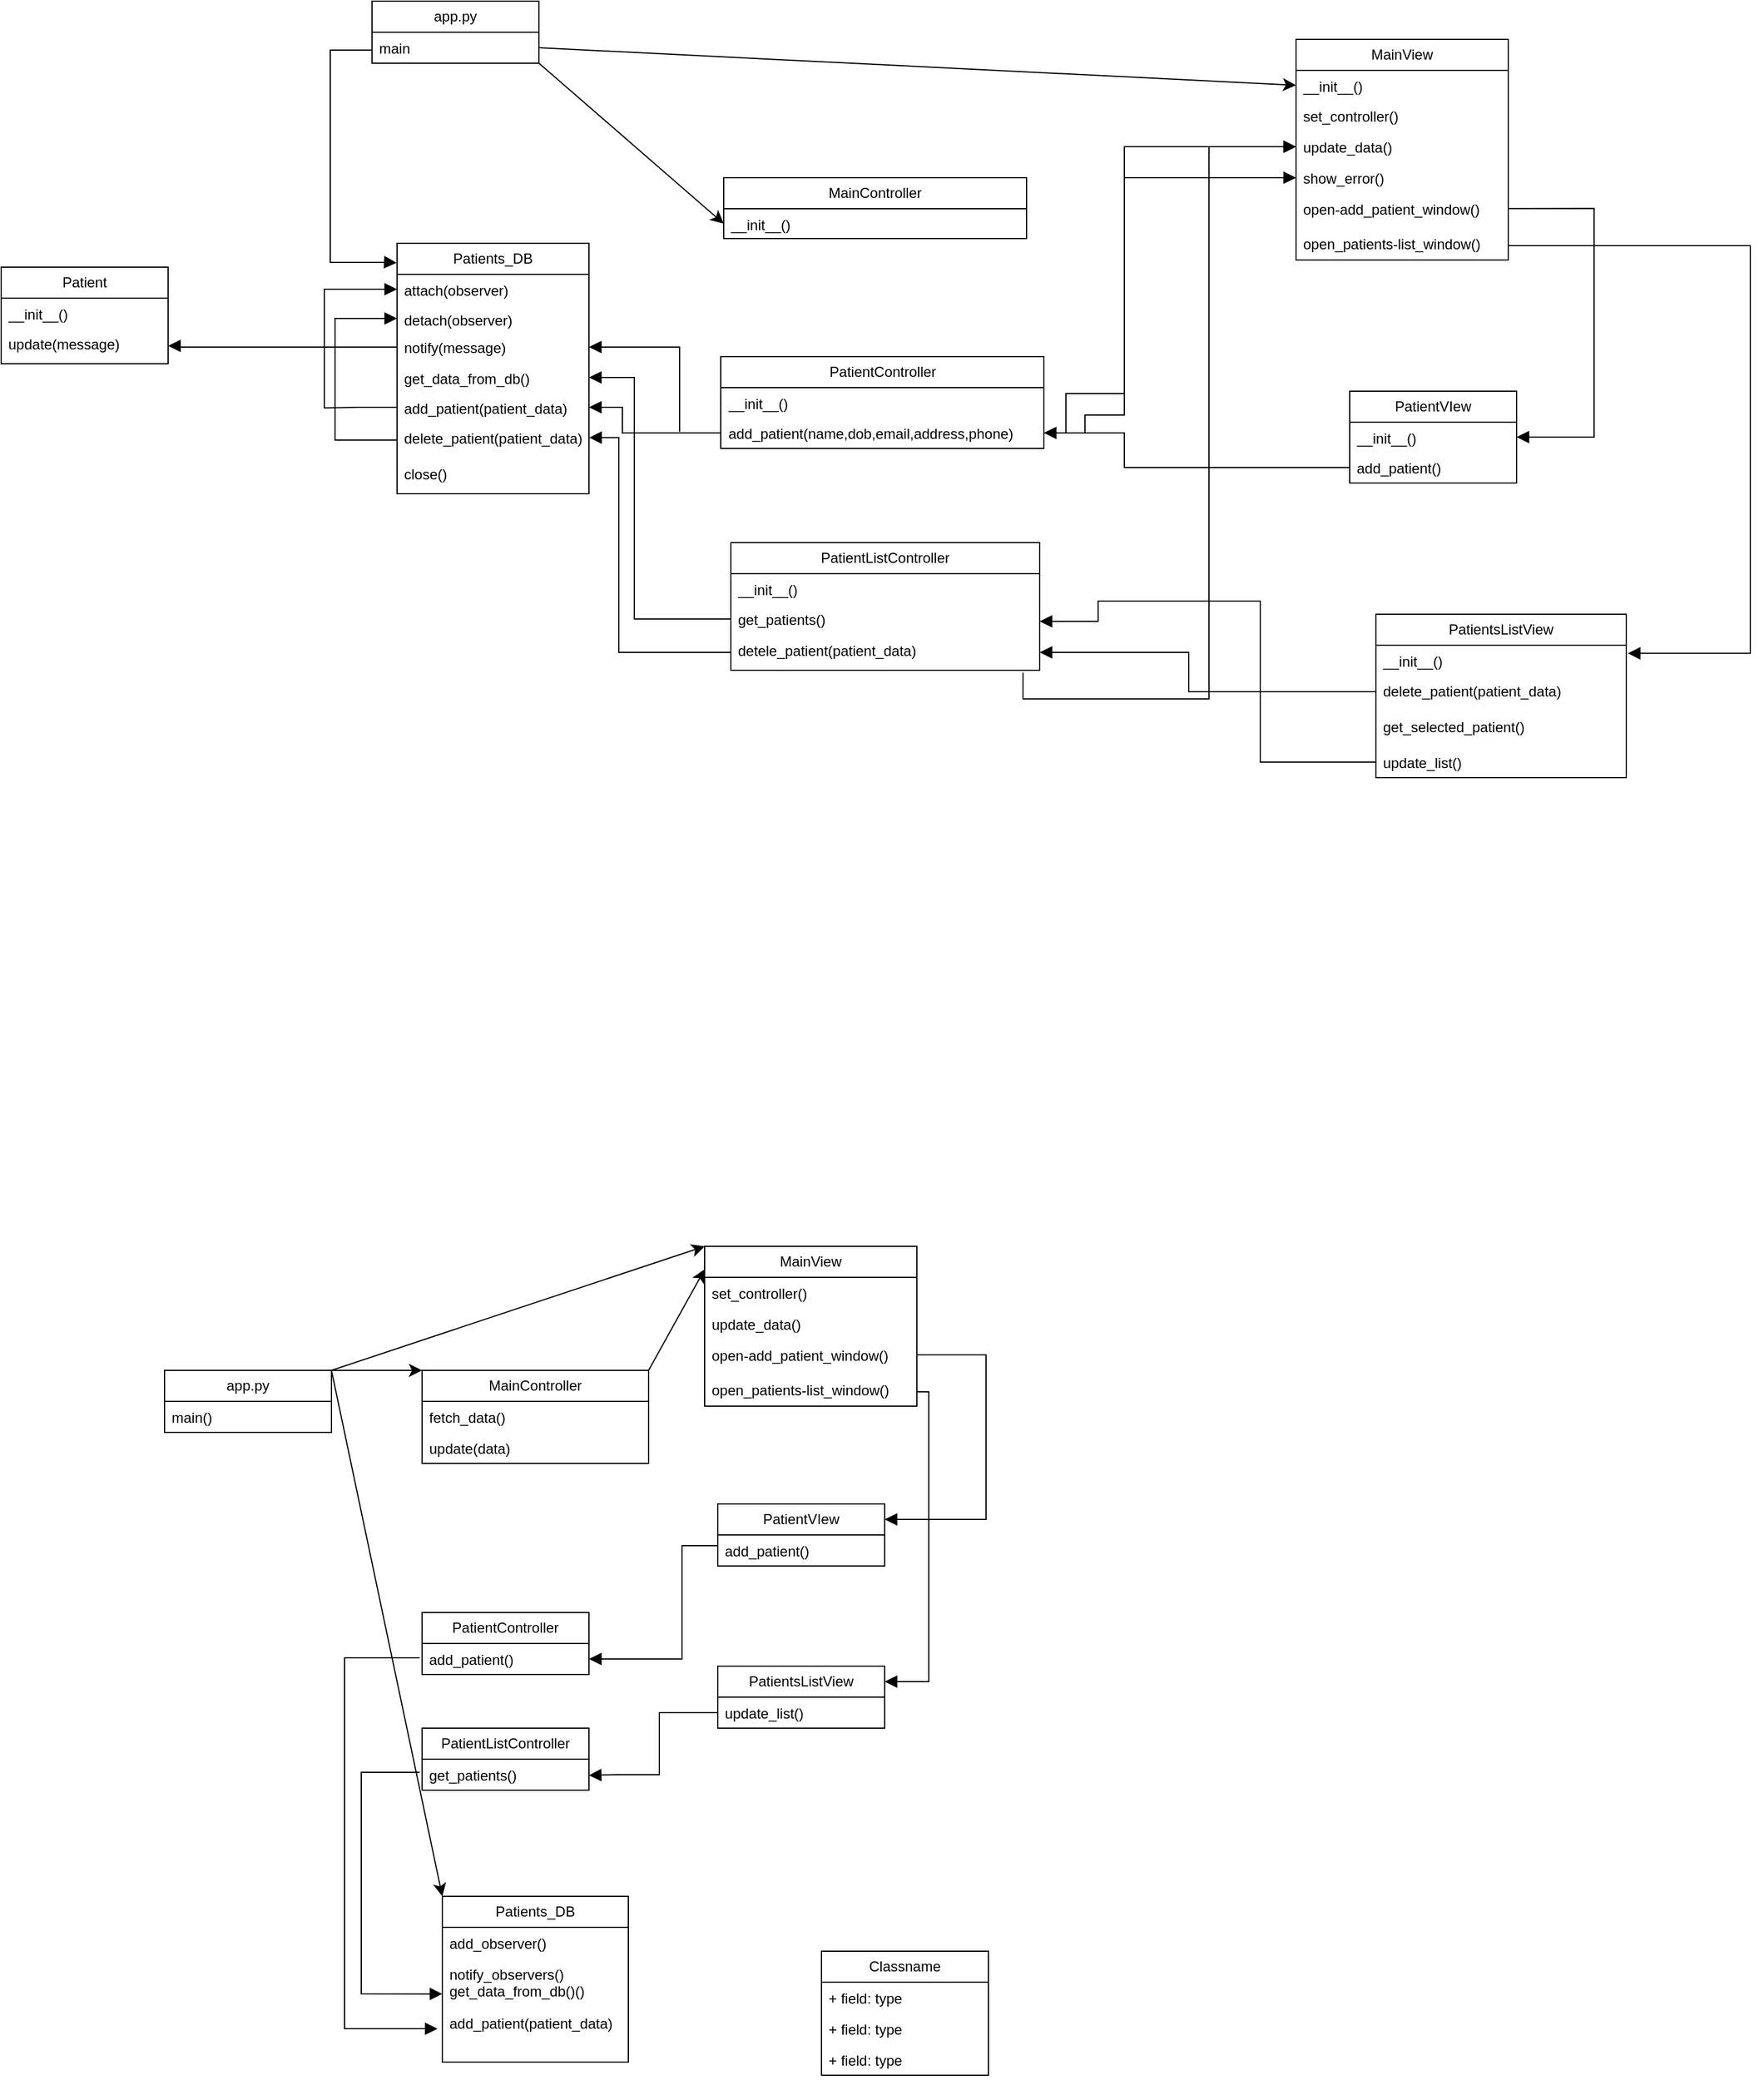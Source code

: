 <mxfile version="24.9.1">
  <diagram name="Страница — 1" id="OeZrRyK-OKBzhoDvLomH">
    <mxGraphModel dx="2898" dy="2275" grid="0" gridSize="10" guides="1" tooltips="1" connect="1" arrows="1" fold="1" page="0" pageScale="1" pageWidth="827" pageHeight="1169" math="0" shadow="0">
      <root>
        <mxCell id="0" />
        <mxCell id="1" parent="0" />
        <mxCell id="JfeMI4auAfz_LH22IuSa-53" style="edgeStyle=none;curved=1;rounded=0;orthogonalLoop=1;jettySize=auto;html=1;exitX=1;exitY=0;exitDx=0;exitDy=0;entryX=0;entryY=0;entryDx=0;entryDy=0;fontSize=12;startSize=8;endSize=8;" parent="1" source="JfeMI4auAfz_LH22IuSa-1" target="JfeMI4auAfz_LH22IuSa-36" edge="1">
          <mxGeometry relative="1" as="geometry" />
        </mxCell>
        <mxCell id="JfeMI4auAfz_LH22IuSa-54" style="edgeStyle=none;curved=1;rounded=0;orthogonalLoop=1;jettySize=auto;html=1;exitX=1;exitY=0;exitDx=0;exitDy=0;entryX=0;entryY=0;entryDx=0;entryDy=0;fontSize=12;startSize=8;endSize=8;" parent="1" source="JfeMI4auAfz_LH22IuSa-1" target="JfeMI4auAfz_LH22IuSa-5" edge="1">
          <mxGeometry relative="1" as="geometry" />
        </mxCell>
        <mxCell id="JfeMI4auAfz_LH22IuSa-1" value="app.py" style="swimlane;fontStyle=0;childLayout=stackLayout;horizontal=1;startSize=26;fillColor=none;horizontalStack=0;resizeParent=1;resizeParentMax=0;resizeLast=0;collapsible=1;marginBottom=0;whiteSpace=wrap;html=1;" parent="1" vertex="1">
          <mxGeometry x="46" y="150" width="140" height="52" as="geometry" />
        </mxCell>
        <mxCell id="JfeMI4auAfz_LH22IuSa-2" value="main()" style="text;strokeColor=none;fillColor=none;align=left;verticalAlign=top;spacingLeft=4;spacingRight=4;overflow=hidden;rotatable=0;points=[[0,0.5],[1,0.5]];portConstraint=eastwest;whiteSpace=wrap;html=1;" parent="JfeMI4auAfz_LH22IuSa-1" vertex="1">
          <mxGeometry y="26" width="140" height="26" as="geometry" />
        </mxCell>
        <mxCell id="JfeMI4auAfz_LH22IuSa-5" value="MainController" style="swimlane;fontStyle=0;childLayout=stackLayout;horizontal=1;startSize=26;fillColor=none;horizontalStack=0;resizeParent=1;resizeParentMax=0;resizeLast=0;collapsible=1;marginBottom=0;whiteSpace=wrap;html=1;" parent="1" vertex="1">
          <mxGeometry x="262" y="150" width="190" height="78" as="geometry" />
        </mxCell>
        <mxCell id="JfeMI4auAfz_LH22IuSa-6" value="fetch_data()" style="text;strokeColor=none;fillColor=none;align=left;verticalAlign=top;spacingLeft=4;spacingRight=4;overflow=hidden;rotatable=0;points=[[0,0.5],[1,0.5]];portConstraint=eastwest;whiteSpace=wrap;html=1;" parent="JfeMI4auAfz_LH22IuSa-5" vertex="1">
          <mxGeometry y="26" width="190" height="26" as="geometry" />
        </mxCell>
        <mxCell id="JfeMI4auAfz_LH22IuSa-7" value="update(data)" style="text;strokeColor=none;fillColor=none;align=left;verticalAlign=top;spacingLeft=4;spacingRight=4;overflow=hidden;rotatable=0;points=[[0,0.5],[1,0.5]];portConstraint=eastwest;whiteSpace=wrap;html=1;" parent="JfeMI4auAfz_LH22IuSa-5" vertex="1">
          <mxGeometry y="52" width="190" height="26" as="geometry" />
        </mxCell>
        <mxCell id="JfeMI4auAfz_LH22IuSa-9" value="PatientVIew" style="swimlane;fontStyle=0;childLayout=stackLayout;horizontal=1;startSize=26;fillColor=none;horizontalStack=0;resizeParent=1;resizeParentMax=0;resizeLast=0;collapsible=1;marginBottom=0;whiteSpace=wrap;html=1;" parent="1" vertex="1">
          <mxGeometry x="510" y="262" width="140" height="52" as="geometry" />
        </mxCell>
        <mxCell id="JfeMI4auAfz_LH22IuSa-10" value="add_patient()" style="text;strokeColor=none;fillColor=none;align=left;verticalAlign=top;spacingLeft=4;spacingRight=4;overflow=hidden;rotatable=0;points=[[0,0.5],[1,0.5]];portConstraint=eastwest;whiteSpace=wrap;html=1;" parent="JfeMI4auAfz_LH22IuSa-9" vertex="1">
          <mxGeometry y="26" width="140" height="26" as="geometry" />
        </mxCell>
        <mxCell id="JfeMI4auAfz_LH22IuSa-13" value="PatientsListView" style="swimlane;fontStyle=0;childLayout=stackLayout;horizontal=1;startSize=26;fillColor=none;horizontalStack=0;resizeParent=1;resizeParentMax=0;resizeLast=0;collapsible=1;marginBottom=0;whiteSpace=wrap;html=1;" parent="1" vertex="1">
          <mxGeometry x="510" y="398" width="140" height="52" as="geometry" />
        </mxCell>
        <mxCell id="JfeMI4auAfz_LH22IuSa-14" value="update_list()" style="text;strokeColor=none;fillColor=none;align=left;verticalAlign=top;spacingLeft=4;spacingRight=4;overflow=hidden;rotatable=0;points=[[0,0.5],[1,0.5]];portConstraint=eastwest;whiteSpace=wrap;html=1;" parent="JfeMI4auAfz_LH22IuSa-13" vertex="1">
          <mxGeometry y="26" width="140" height="26" as="geometry" />
        </mxCell>
        <mxCell id="JfeMI4auAfz_LH22IuSa-17" value="PatientListController" style="swimlane;fontStyle=0;childLayout=stackLayout;horizontal=1;startSize=26;fillColor=none;horizontalStack=0;resizeParent=1;resizeParentMax=0;resizeLast=0;collapsible=1;marginBottom=0;whiteSpace=wrap;html=1;" parent="1" vertex="1">
          <mxGeometry x="262" y="450" width="140" height="52" as="geometry" />
        </mxCell>
        <mxCell id="JfeMI4auAfz_LH22IuSa-18" value="get_patients()" style="text;strokeColor=none;fillColor=none;align=left;verticalAlign=top;spacingLeft=4;spacingRight=4;overflow=hidden;rotatable=0;points=[[0,0.5],[1,0.5]];portConstraint=eastwest;whiteSpace=wrap;html=1;" parent="JfeMI4auAfz_LH22IuSa-17" vertex="1">
          <mxGeometry y="26" width="140" height="26" as="geometry" />
        </mxCell>
        <mxCell id="JfeMI4auAfz_LH22IuSa-25" value="PatientController" style="swimlane;fontStyle=0;childLayout=stackLayout;horizontal=1;startSize=26;fillColor=none;horizontalStack=0;resizeParent=1;resizeParentMax=0;resizeLast=0;collapsible=1;marginBottom=0;whiteSpace=wrap;html=1;" parent="1" vertex="1">
          <mxGeometry x="262" y="353" width="140" height="52" as="geometry" />
        </mxCell>
        <mxCell id="JfeMI4auAfz_LH22IuSa-26" value="add_patient()" style="text;strokeColor=none;fillColor=none;align=left;verticalAlign=top;spacingLeft=4;spacingRight=4;overflow=hidden;rotatable=0;points=[[0,0.5],[1,0.5]];portConstraint=eastwest;whiteSpace=wrap;html=1;" parent="JfeMI4auAfz_LH22IuSa-25" vertex="1">
          <mxGeometry y="26" width="140" height="26" as="geometry" />
        </mxCell>
        <mxCell id="JfeMI4auAfz_LH22IuSa-40" value="Classname" style="swimlane;fontStyle=0;childLayout=stackLayout;horizontal=1;startSize=26;fillColor=none;horizontalStack=0;resizeParent=1;resizeParentMax=0;resizeLast=0;collapsible=1;marginBottom=0;whiteSpace=wrap;html=1;" parent="1" vertex="1">
          <mxGeometry x="597" y="637" width="140" height="104" as="geometry" />
        </mxCell>
        <mxCell id="JfeMI4auAfz_LH22IuSa-41" value="+ field: type" style="text;strokeColor=none;fillColor=none;align=left;verticalAlign=top;spacingLeft=4;spacingRight=4;overflow=hidden;rotatable=0;points=[[0,0.5],[1,0.5]];portConstraint=eastwest;whiteSpace=wrap;html=1;" parent="JfeMI4auAfz_LH22IuSa-40" vertex="1">
          <mxGeometry y="26" width="140" height="26" as="geometry" />
        </mxCell>
        <mxCell id="JfeMI4auAfz_LH22IuSa-42" value="+ field: type" style="text;strokeColor=none;fillColor=none;align=left;verticalAlign=top;spacingLeft=4;spacingRight=4;overflow=hidden;rotatable=0;points=[[0,0.5],[1,0.5]];portConstraint=eastwest;whiteSpace=wrap;html=1;" parent="JfeMI4auAfz_LH22IuSa-40" vertex="1">
          <mxGeometry y="52" width="140" height="26" as="geometry" />
        </mxCell>
        <mxCell id="JfeMI4auAfz_LH22IuSa-43" value="+ field: type" style="text;strokeColor=none;fillColor=none;align=left;verticalAlign=top;spacingLeft=4;spacingRight=4;overflow=hidden;rotatable=0;points=[[0,0.5],[1,0.5]];portConstraint=eastwest;whiteSpace=wrap;html=1;" parent="JfeMI4auAfz_LH22IuSa-40" vertex="1">
          <mxGeometry y="78" width="140" height="26" as="geometry" />
        </mxCell>
        <mxCell id="JfeMI4auAfz_LH22IuSa-48" value="Patients_DB" style="swimlane;fontStyle=0;childLayout=stackLayout;horizontal=1;startSize=26;fillColor=none;horizontalStack=0;resizeParent=1;resizeParentMax=0;resizeLast=0;collapsible=1;marginBottom=0;whiteSpace=wrap;html=1;" parent="1" vertex="1">
          <mxGeometry x="279" y="591" width="156" height="139" as="geometry" />
        </mxCell>
        <mxCell id="JfeMI4auAfz_LH22IuSa-49" value="add_observer()" style="text;strokeColor=none;fillColor=none;align=left;verticalAlign=top;spacingLeft=4;spacingRight=4;overflow=hidden;rotatable=0;points=[[0,0.5],[1,0.5]];portConstraint=eastwest;whiteSpace=wrap;html=1;" parent="JfeMI4auAfz_LH22IuSa-48" vertex="1">
          <mxGeometry y="26" width="156" height="26" as="geometry" />
        </mxCell>
        <mxCell id="JfeMI4auAfz_LH22IuSa-50" value="notify_observers()&lt;div&gt;get_data_from_db()()&lt;/div&gt;" style="text;strokeColor=none;fillColor=none;align=left;verticalAlign=top;spacingLeft=4;spacingRight=4;overflow=hidden;rotatable=0;points=[[0,0.5],[1,0.5]];portConstraint=eastwest;whiteSpace=wrap;html=1;" parent="JfeMI4auAfz_LH22IuSa-48" vertex="1">
          <mxGeometry y="52" width="156" height="41" as="geometry" />
        </mxCell>
        <mxCell id="JfeMI4auAfz_LH22IuSa-51" value="add_patient(patient_data)" style="text;strokeColor=none;fillColor=none;align=left;verticalAlign=top;spacingLeft=4;spacingRight=4;overflow=hidden;rotatable=0;points=[[0,0.5],[1,0.5]];portConstraint=eastwest;whiteSpace=wrap;html=1;" parent="JfeMI4auAfz_LH22IuSa-48" vertex="1">
          <mxGeometry y="93" width="156" height="46" as="geometry" />
        </mxCell>
        <mxCell id="JfeMI4auAfz_LH22IuSa-36" value="MainView" style="swimlane;fontStyle=0;childLayout=stackLayout;horizontal=1;startSize=26;fillColor=none;horizontalStack=0;resizeParent=1;resizeParentMax=0;resizeLast=0;collapsible=1;marginBottom=0;whiteSpace=wrap;html=1;" parent="1" vertex="1">
          <mxGeometry x="499" y="46" width="178" height="134" as="geometry" />
        </mxCell>
        <mxCell id="JfeMI4auAfz_LH22IuSa-37" value="set_controller()" style="text;strokeColor=none;fillColor=none;align=left;verticalAlign=top;spacingLeft=4;spacingRight=4;overflow=hidden;rotatable=0;points=[[0,0.5],[1,0.5]];portConstraint=eastwest;whiteSpace=wrap;html=1;" parent="JfeMI4auAfz_LH22IuSa-36" vertex="1">
          <mxGeometry y="26" width="178" height="26" as="geometry" />
        </mxCell>
        <mxCell id="JfeMI4auAfz_LH22IuSa-38" value="update_data()" style="text;strokeColor=none;fillColor=none;align=left;verticalAlign=top;spacingLeft=4;spacingRight=4;overflow=hidden;rotatable=0;points=[[0,0.5],[1,0.5]];portConstraint=eastwest;whiteSpace=wrap;html=1;" parent="JfeMI4auAfz_LH22IuSa-36" vertex="1">
          <mxGeometry y="52" width="178" height="26" as="geometry" />
        </mxCell>
        <mxCell id="JfeMI4auAfz_LH22IuSa-39" value="open-add_patient_window()&lt;div&gt;&lt;br&gt;&lt;div&gt;open_patients-list_window()&lt;/div&gt;&lt;div&gt;&lt;br&gt;&lt;/div&gt;&lt;/div&gt;" style="text;strokeColor=none;fillColor=none;align=left;verticalAlign=top;spacingLeft=4;spacingRight=4;overflow=hidden;rotatable=0;points=[[0,0.5],[1,0.5]];portConstraint=eastwest;whiteSpace=wrap;html=1;" parent="JfeMI4auAfz_LH22IuSa-36" vertex="1">
          <mxGeometry y="78" width="178" height="56" as="geometry" />
        </mxCell>
        <mxCell id="JfeMI4auAfz_LH22IuSa-52" style="edgeStyle=none;curved=1;rounded=0;orthogonalLoop=1;jettySize=auto;html=1;exitX=1;exitY=0;exitDx=0;exitDy=0;entryX=0;entryY=0.144;entryDx=0;entryDy=0;entryPerimeter=0;fontSize=12;startSize=8;endSize=8;" parent="1" source="JfeMI4auAfz_LH22IuSa-5" target="JfeMI4auAfz_LH22IuSa-36" edge="1">
          <mxGeometry relative="1" as="geometry" />
        </mxCell>
        <mxCell id="JfeMI4auAfz_LH22IuSa-67" value="" style="html=1;align=left;spacingLeft=2;endArrow=block;rounded=0;edgeStyle=orthogonalEdgeStyle;curved=0;rounded=0;fontSize=12;startSize=8;endSize=8;exitX=0;exitY=0.5;exitDx=0;exitDy=0;entryX=1;entryY=0.5;entryDx=0;entryDy=0;" parent="1" source="JfeMI4auAfz_LH22IuSa-10" target="JfeMI4auAfz_LH22IuSa-26" edge="1">
          <mxGeometry relative="1" as="geometry">
            <mxPoint x="450" y="582" as="sourcePoint" />
            <Array as="points">
              <mxPoint x="510" y="297" />
              <mxPoint x="480" y="297" />
              <mxPoint x="480" y="392" />
            </Array>
            <mxPoint x="448" y="608" as="targetPoint" />
          </mxGeometry>
        </mxCell>
        <mxCell id="JfeMI4auAfz_LH22IuSa-73" value="" style="html=1;align=left;spacingLeft=2;endArrow=block;rounded=0;edgeStyle=orthogonalEdgeStyle;curved=0;rounded=0;fontSize=12;startSize=8;endSize=8;exitX=0;exitY=0.5;exitDx=0;exitDy=0;entryX=0.999;entryY=0.521;entryDx=0;entryDy=0;entryPerimeter=0;" parent="1" source="JfeMI4auAfz_LH22IuSa-14" target="JfeMI4auAfz_LH22IuSa-18" edge="1">
          <mxGeometry relative="1" as="geometry">
            <mxPoint x="431" y="455" as="sourcePoint" />
            <Array as="points">
              <mxPoint x="461" y="437" />
              <mxPoint x="461" y="489" />
              <mxPoint x="424" y="489" />
            </Array>
            <mxPoint x="424" y="490" as="targetPoint" />
          </mxGeometry>
        </mxCell>
        <mxCell id="JfeMI4auAfz_LH22IuSa-74" value="" style="html=1;align=left;spacingLeft=2;endArrow=block;rounded=0;edgeStyle=orthogonalEdgeStyle;curved=0;rounded=0;fontSize=12;startSize=8;endSize=8;exitX=0;exitY=0.5;exitDx=0;exitDy=0;entryX=0;entryY=0.728;entryDx=0;entryDy=0;entryPerimeter=0;" parent="1" target="JfeMI4auAfz_LH22IuSa-50" edge="1">
          <mxGeometry relative="1" as="geometry">
            <mxPoint x="260" y="487" as="sourcePoint" />
            <Array as="points">
              <mxPoint x="211" y="487" />
              <mxPoint x="211" y="673" />
            </Array>
            <mxPoint x="152" y="540" as="targetPoint" />
          </mxGeometry>
        </mxCell>
        <mxCell id="JfeMI4auAfz_LH22IuSa-75" style="edgeStyle=none;curved=1;rounded=0;orthogonalLoop=1;jettySize=auto;html=1;exitX=1;exitY=0;exitDx=0;exitDy=0;entryX=0;entryY=0;entryDx=0;entryDy=0;fontSize=12;startSize=8;endSize=8;" parent="1" source="JfeMI4auAfz_LH22IuSa-1" target="JfeMI4auAfz_LH22IuSa-48" edge="1">
          <mxGeometry relative="1" as="geometry">
            <mxPoint x="196" y="160" as="sourcePoint" />
            <mxPoint x="272" y="160" as="targetPoint" />
          </mxGeometry>
        </mxCell>
        <mxCell id="JfeMI4auAfz_LH22IuSa-76" value="" style="html=1;align=left;spacingLeft=2;endArrow=block;rounded=0;edgeStyle=orthogonalEdgeStyle;curved=0;rounded=0;fontSize=12;startSize=8;endSize=8;exitX=0;exitY=0.5;exitDx=0;exitDy=0;" parent="1" edge="1">
          <mxGeometry relative="1" as="geometry">
            <mxPoint x="260" y="391" as="sourcePoint" />
            <Array as="points">
              <mxPoint x="197" y="391" />
              <mxPoint x="197" y="702" />
            </Array>
            <mxPoint x="275" y="702" as="targetPoint" />
          </mxGeometry>
        </mxCell>
        <mxCell id="JfeMI4auAfz_LH22IuSa-80" value="" style="html=1;align=left;spacingLeft=2;endArrow=block;rounded=0;edgeStyle=orthogonalEdgeStyle;curved=0;rounded=0;fontSize=12;startSize=8;endSize=8;exitX=1.012;exitY=0.681;exitDx=0;exitDy=0;entryX=1;entryY=0.25;entryDx=0;entryDy=0;exitPerimeter=0;" parent="1" target="JfeMI4auAfz_LH22IuSa-9" edge="1">
          <mxGeometry relative="1" as="geometry">
            <mxPoint x="677" y="137" as="sourcePoint" />
            <Array as="points">
              <mxPoint x="735" y="137" />
              <mxPoint x="735" y="275" />
            </Array>
            <mxPoint x="733" y="271" as="targetPoint" />
          </mxGeometry>
        </mxCell>
        <mxCell id="JfeMI4auAfz_LH22IuSa-81" value="" style="html=1;align=left;spacingLeft=2;endArrow=block;rounded=0;edgeStyle=orthogonalEdgeStyle;curved=0;rounded=0;fontSize=12;startSize=8;endSize=8;exitX=1.012;exitY=0.681;exitDx=0;exitDy=0;entryX=1;entryY=0.25;entryDx=0;entryDy=0;exitPerimeter=0;" parent="1" target="JfeMI4auAfz_LH22IuSa-13" edge="1">
          <mxGeometry relative="1" as="geometry">
            <mxPoint x="677" y="168" as="sourcePoint" />
            <Array as="points">
              <mxPoint x="687" y="168" />
              <mxPoint x="687" y="411" />
            </Array>
            <mxPoint x="733" y="302" as="targetPoint" />
          </mxGeometry>
        </mxCell>
        <mxCell id="bQut-SgB5MYvm4-iAOUo-1" style="edgeStyle=none;curved=1;rounded=0;orthogonalLoop=1;jettySize=auto;html=1;entryX=0;entryY=0.5;entryDx=0;entryDy=0;fontSize=12;startSize=8;endSize=8;exitX=1;exitY=0.75;exitDx=0;exitDy=0;" parent="1" source="bQut-SgB5MYvm4-iAOUo-3" target="RK69Keu4PoP-G4eaIh-h-12" edge="1">
          <mxGeometry relative="1" as="geometry">
            <mxPoint x="384" y="-991" as="sourcePoint" />
          </mxGeometry>
        </mxCell>
        <mxCell id="bQut-SgB5MYvm4-iAOUo-2" style="edgeStyle=none;curved=1;rounded=0;orthogonalLoop=1;jettySize=auto;html=1;entryX=0;entryY=0.5;entryDx=0;entryDy=0;fontSize=12;startSize=8;endSize=8;exitX=1;exitY=1;exitDx=0;exitDy=0;" parent="1" source="bQut-SgB5MYvm4-iAOUo-3" target="RK69Keu4PoP-G4eaIh-h-1" edge="1">
          <mxGeometry relative="1" as="geometry">
            <mxPoint x="416" y="-935" as="sourcePoint" />
          </mxGeometry>
        </mxCell>
        <mxCell id="bQut-SgB5MYvm4-iAOUo-3" value="app.py" style="swimlane;fontStyle=0;childLayout=stackLayout;horizontal=1;startSize=26;fillColor=none;horizontalStack=0;resizeParent=1;resizeParentMax=0;resizeLast=0;collapsible=1;marginBottom=0;whiteSpace=wrap;html=1;" parent="1" vertex="1">
          <mxGeometry x="220" y="-998" width="140" height="52" as="geometry" />
        </mxCell>
        <mxCell id="bQut-SgB5MYvm4-iAOUo-4" value="main" style="text;strokeColor=none;fillColor=none;align=left;verticalAlign=top;spacingLeft=4;spacingRight=4;overflow=hidden;rotatable=0;points=[[0,0.5],[1,0.5]];portConstraint=eastwest;whiteSpace=wrap;html=1;" parent="bQut-SgB5MYvm4-iAOUo-3" vertex="1">
          <mxGeometry y="26" width="140" height="26" as="geometry" />
        </mxCell>
        <mxCell id="bQut-SgB5MYvm4-iAOUo-5" value="MainController" style="swimlane;fontStyle=0;childLayout=stackLayout;horizontal=1;startSize=26;fillColor=none;horizontalStack=0;resizeParent=1;resizeParentMax=0;resizeLast=0;collapsible=1;marginBottom=0;whiteSpace=wrap;html=1;" parent="1" vertex="1">
          <mxGeometry x="515" y="-850" width="254" height="51" as="geometry" />
        </mxCell>
        <mxCell id="RK69Keu4PoP-G4eaIh-h-1" value="__init__()" style="text;strokeColor=none;fillColor=none;align=left;verticalAlign=top;spacingLeft=4;spacingRight=4;overflow=hidden;rotatable=0;points=[[0,0.5],[1,0.5]];portConstraint=eastwest;whiteSpace=wrap;html=1;" vertex="1" parent="bQut-SgB5MYvm4-iAOUo-5">
          <mxGeometry y="26" width="254" height="25" as="geometry" />
        </mxCell>
        <mxCell id="bQut-SgB5MYvm4-iAOUo-8" value="PatientVIew" style="swimlane;fontStyle=0;childLayout=stackLayout;horizontal=1;startSize=26;fillColor=none;horizontalStack=0;resizeParent=1;resizeParentMax=0;resizeLast=0;collapsible=1;marginBottom=0;whiteSpace=wrap;html=1;" parent="1" vertex="1">
          <mxGeometry x="1040" y="-671" width="140" height="77" as="geometry" />
        </mxCell>
        <mxCell id="RK69Keu4PoP-G4eaIh-h-14" value="__init__()" style="text;strokeColor=none;fillColor=none;align=left;verticalAlign=top;spacingLeft=4;spacingRight=4;overflow=hidden;rotatable=0;points=[[0,0.5],[1,0.5]];portConstraint=eastwest;whiteSpace=wrap;html=1;" vertex="1" parent="bQut-SgB5MYvm4-iAOUo-8">
          <mxGeometry y="26" width="140" height="25" as="geometry" />
        </mxCell>
        <mxCell id="bQut-SgB5MYvm4-iAOUo-9" value="add_patient()" style="text;strokeColor=none;fillColor=none;align=left;verticalAlign=top;spacingLeft=4;spacingRight=4;overflow=hidden;rotatable=0;points=[[0,0.5],[1,0.5]];portConstraint=eastwest;whiteSpace=wrap;html=1;" parent="bQut-SgB5MYvm4-iAOUo-8" vertex="1">
          <mxGeometry y="51" width="140" height="26" as="geometry" />
        </mxCell>
        <mxCell id="bQut-SgB5MYvm4-iAOUo-10" value="PatientsListView" style="swimlane;fontStyle=0;childLayout=stackLayout;horizontal=1;startSize=26;fillColor=none;horizontalStack=0;resizeParent=1;resizeParentMax=0;resizeLast=0;collapsible=1;marginBottom=0;whiteSpace=wrap;html=1;" parent="1" vertex="1">
          <mxGeometry x="1062" y="-484" width="210" height="137" as="geometry" />
        </mxCell>
        <mxCell id="RK69Keu4PoP-G4eaIh-h-13" value="__init__()" style="text;strokeColor=none;fillColor=none;align=left;verticalAlign=top;spacingLeft=4;spacingRight=4;overflow=hidden;rotatable=0;points=[[0,0.5],[1,0.5]];portConstraint=eastwest;whiteSpace=wrap;html=1;" vertex="1" parent="bQut-SgB5MYvm4-iAOUo-10">
          <mxGeometry y="26" width="210" height="25" as="geometry" />
        </mxCell>
        <mxCell id="9JTeZZa_vDkuuJU5340U-27" value="delete_patient(patient_data)" style="text;strokeColor=none;fillColor=none;align=left;verticalAlign=top;spacingLeft=4;spacingRight=4;overflow=hidden;rotatable=0;points=[[0,0.5],[1,0.5]];portConstraint=eastwest;whiteSpace=wrap;html=1;" parent="bQut-SgB5MYvm4-iAOUo-10" vertex="1">
          <mxGeometry y="51" width="210" height="30" as="geometry" />
        </mxCell>
        <mxCell id="9JTeZZa_vDkuuJU5340U-28" value="get_selected_patient()" style="text;strokeColor=none;fillColor=none;align=left;verticalAlign=top;spacingLeft=4;spacingRight=4;overflow=hidden;rotatable=0;points=[[0,0.5],[1,0.5]];portConstraint=eastwest;whiteSpace=wrap;html=1;" parent="bQut-SgB5MYvm4-iAOUo-10" vertex="1">
          <mxGeometry y="81" width="210" height="30" as="geometry" />
        </mxCell>
        <mxCell id="bQut-SgB5MYvm4-iAOUo-11" value="update_list()" style="text;strokeColor=none;fillColor=none;align=left;verticalAlign=top;spacingLeft=4;spacingRight=4;overflow=hidden;rotatable=0;points=[[0,0.5],[1,0.5]];portConstraint=eastwest;whiteSpace=wrap;html=1;" parent="bQut-SgB5MYvm4-iAOUo-10" vertex="1">
          <mxGeometry y="111" width="210" height="26" as="geometry" />
        </mxCell>
        <mxCell id="bQut-SgB5MYvm4-iAOUo-12" value="PatientListController" style="swimlane;fontStyle=0;childLayout=stackLayout;horizontal=1;startSize=26;fillColor=none;horizontalStack=0;resizeParent=1;resizeParentMax=0;resizeLast=0;collapsible=1;marginBottom=0;whiteSpace=wrap;html=1;" parent="1" vertex="1">
          <mxGeometry x="521" y="-544" width="259" height="107" as="geometry" />
        </mxCell>
        <mxCell id="RK69Keu4PoP-G4eaIh-h-15" value="__init__()" style="text;strokeColor=none;fillColor=none;align=left;verticalAlign=top;spacingLeft=4;spacingRight=4;overflow=hidden;rotatable=0;points=[[0,0.5],[1,0.5]];portConstraint=eastwest;whiteSpace=wrap;html=1;" vertex="1" parent="bQut-SgB5MYvm4-iAOUo-12">
          <mxGeometry y="26" width="259" height="25" as="geometry" />
        </mxCell>
        <mxCell id="bQut-SgB5MYvm4-iAOUo-13" value="get_patients()" style="text;strokeColor=none;fillColor=none;align=left;verticalAlign=top;spacingLeft=4;spacingRight=4;overflow=hidden;rotatable=0;points=[[0,0.5],[1,0.5]];portConstraint=eastwest;whiteSpace=wrap;html=1;" parent="bQut-SgB5MYvm4-iAOUo-12" vertex="1">
          <mxGeometry y="51" width="259" height="26" as="geometry" />
        </mxCell>
        <mxCell id="9JTeZZa_vDkuuJU5340U-6" value="&lt;div&gt;&lt;div&gt;detele_patient(patient_data)&lt;/div&gt;&lt;/div&gt;" style="text;strokeColor=none;fillColor=none;align=left;verticalAlign=top;spacingLeft=4;spacingRight=4;overflow=hidden;rotatable=0;points=[[0,0.5],[1,0.5]];portConstraint=eastwest;whiteSpace=wrap;html=1;" parent="bQut-SgB5MYvm4-iAOUo-12" vertex="1">
          <mxGeometry y="77" width="259" height="30" as="geometry" />
        </mxCell>
        <mxCell id="bQut-SgB5MYvm4-iAOUo-14" value="PatientController" style="swimlane;fontStyle=0;childLayout=stackLayout;horizontal=1;startSize=26;fillColor=none;horizontalStack=0;resizeParent=1;resizeParentMax=0;resizeLast=0;collapsible=1;marginBottom=0;whiteSpace=wrap;html=1;" parent="1" vertex="1">
          <mxGeometry x="512.5" y="-700" width="271" height="77" as="geometry" />
        </mxCell>
        <mxCell id="RK69Keu4PoP-G4eaIh-h-16" value="__init__()" style="text;strokeColor=none;fillColor=none;align=left;verticalAlign=top;spacingLeft=4;spacingRight=4;overflow=hidden;rotatable=0;points=[[0,0.5],[1,0.5]];portConstraint=eastwest;whiteSpace=wrap;html=1;" vertex="1" parent="bQut-SgB5MYvm4-iAOUo-14">
          <mxGeometry y="26" width="271" height="25" as="geometry" />
        </mxCell>
        <mxCell id="bQut-SgB5MYvm4-iAOUo-15" value="add_patient(name,dob,email,address,phone)" style="text;strokeColor=none;fillColor=none;align=left;verticalAlign=top;spacingLeft=4;spacingRight=4;overflow=hidden;rotatable=0;points=[[0,0.5],[1,0.5]];portConstraint=eastwest;whiteSpace=wrap;html=1;" parent="bQut-SgB5MYvm4-iAOUo-14" vertex="1">
          <mxGeometry y="51" width="271" height="26" as="geometry" />
        </mxCell>
        <mxCell id="bQut-SgB5MYvm4-iAOUo-20" value="Patients_DB" style="swimlane;fontStyle=0;childLayout=stackLayout;horizontal=1;startSize=26;fillColor=none;horizontalStack=0;resizeParent=1;resizeParentMax=0;resizeLast=0;collapsible=1;marginBottom=0;whiteSpace=wrap;html=1;" parent="1" vertex="1">
          <mxGeometry x="241" y="-795" width="161" height="210" as="geometry" />
        </mxCell>
        <mxCell id="bQut-SgB5MYvm4-iAOUo-37" value="attach(observer)&lt;div&gt;&lt;br&gt;&lt;/div&gt;" style="text;strokeColor=none;fillColor=none;align=left;verticalAlign=top;spacingLeft=4;spacingRight=4;overflow=hidden;rotatable=0;points=[[0,0.5],[1,0.5]];portConstraint=eastwest;whiteSpace=wrap;html=1;" parent="bQut-SgB5MYvm4-iAOUo-20" vertex="1">
          <mxGeometry y="26" width="161" height="25" as="geometry" />
        </mxCell>
        <mxCell id="bQut-SgB5MYvm4-iAOUo-38" value="detach(observer)&lt;div&gt;&lt;br&gt;&lt;/div&gt;" style="text;strokeColor=none;fillColor=none;align=left;verticalAlign=top;spacingLeft=4;spacingRight=4;overflow=hidden;rotatable=0;points=[[0,0.5],[1,0.5]];portConstraint=eastwest;whiteSpace=wrap;html=1;" parent="bQut-SgB5MYvm4-iAOUo-20" vertex="1">
          <mxGeometry y="51" width="161" height="23" as="geometry" />
        </mxCell>
        <mxCell id="bQut-SgB5MYvm4-iAOUo-22" value="notify(message)" style="text;strokeColor=none;fillColor=none;align=left;verticalAlign=top;spacingLeft=4;spacingRight=4;overflow=hidden;rotatable=0;points=[[0,0.5],[1,0.5]];portConstraint=eastwest;whiteSpace=wrap;html=1;" parent="bQut-SgB5MYvm4-iAOUo-20" vertex="1">
          <mxGeometry y="74" width="161" height="26" as="geometry" />
        </mxCell>
        <mxCell id="bQut-SgB5MYvm4-iAOUo-39" value="get_data_from_db()" style="text;strokeColor=none;fillColor=none;align=left;verticalAlign=top;spacingLeft=4;spacingRight=4;overflow=hidden;rotatable=0;points=[[0,0.5],[1,0.5]];portConstraint=eastwest;whiteSpace=wrap;html=1;" parent="bQut-SgB5MYvm4-iAOUo-20" vertex="1">
          <mxGeometry y="100" width="161" height="25" as="geometry" />
        </mxCell>
        <mxCell id="bQut-SgB5MYvm4-iAOUo-23" value="&lt;span style=&quot;color: rgb(0, 0, 0); font-family: Helvetica; font-size: 12px; font-style: normal; font-variant-ligatures: normal; font-variant-caps: normal; font-weight: 400; letter-spacing: normal; orphans: 2; text-align: left; text-indent: 0px; text-transform: none; widows: 2; word-spacing: 0px; -webkit-text-stroke-width: 0px; white-space: normal; background-color: rgb(255, 255, 255); text-decoration-thickness: initial; text-decoration-style: initial; text-decoration-color: initial; display: inline !important; float: none;&quot;&gt;add_patient(patient_data)&lt;/span&gt;&lt;div&gt;&lt;br/&gt;&lt;/div&gt;" style="text;strokeColor=none;fillColor=none;align=left;verticalAlign=top;spacingLeft=4;spacingRight=4;overflow=hidden;rotatable=0;points=[[0,0.5],[1,0.5]];portConstraint=eastwest;whiteSpace=wrap;html=1;" parent="bQut-SgB5MYvm4-iAOUo-20" vertex="1">
          <mxGeometry y="125" width="161" height="25" as="geometry" />
        </mxCell>
        <mxCell id="bQut-SgB5MYvm4-iAOUo-41" value="delete_patient(patient_data)" style="text;strokeColor=none;fillColor=none;align=left;verticalAlign=top;spacingLeft=4;spacingRight=4;overflow=hidden;rotatable=0;points=[[0,0.5],[1,0.5]];portConstraint=eastwest;whiteSpace=wrap;html=1;" parent="bQut-SgB5MYvm4-iAOUo-20" vertex="1">
          <mxGeometry y="150" width="161" height="30" as="geometry" />
        </mxCell>
        <mxCell id="bQut-SgB5MYvm4-iAOUo-40" value="close()" style="text;strokeColor=none;fillColor=none;align=left;verticalAlign=top;spacingLeft=4;spacingRight=4;overflow=hidden;rotatable=0;points=[[0,0.5],[1,0.5]];portConstraint=eastwest;whiteSpace=wrap;html=1;" parent="bQut-SgB5MYvm4-iAOUo-20" vertex="1">
          <mxGeometry y="180" width="161" height="30" as="geometry" />
        </mxCell>
        <mxCell id="9JTeZZa_vDkuuJU5340U-11" value="" style="html=1;align=left;spacingLeft=2;endArrow=block;rounded=0;edgeStyle=orthogonalEdgeStyle;curved=0;rounded=0;fontSize=12;startSize=8;endSize=8;entryX=0;entryY=0.5;entryDx=0;entryDy=0;exitX=0;exitY=0.5;exitDx=0;exitDy=0;" parent="bQut-SgB5MYvm4-iAOUo-20" source="bQut-SgB5MYvm4-iAOUo-23" target="bQut-SgB5MYvm4-iAOUo-37" edge="1">
          <mxGeometry relative="1" as="geometry">
            <mxPoint x="-34" y="180" as="sourcePoint" />
            <Array as="points">
              <mxPoint x="-32" y="138" />
              <mxPoint x="-61" y="138" />
              <mxPoint x="-61" y="39" />
            </Array>
            <mxPoint x="-205" y="233" as="targetPoint" />
          </mxGeometry>
        </mxCell>
        <mxCell id="9JTeZZa_vDkuuJU5340U-12" value="" style="html=1;align=left;spacingLeft=2;endArrow=block;rounded=0;edgeStyle=orthogonalEdgeStyle;curved=0;rounded=0;fontSize=12;startSize=8;endSize=8;entryX=0;entryY=0.5;entryDx=0;entryDy=0;exitX=0;exitY=0.5;exitDx=0;exitDy=0;" parent="bQut-SgB5MYvm4-iAOUo-20" source="bQut-SgB5MYvm4-iAOUo-41" target="bQut-SgB5MYvm4-iAOUo-38" edge="1">
          <mxGeometry relative="1" as="geometry">
            <mxPoint x="-34.03" y="176" as="sourcePoint" />
            <Array as="points">
              <mxPoint x="-52" y="165" />
              <mxPoint x="-52" y="63" />
              <mxPoint y="63" />
            </Array>
            <mxPoint x="-34.03" y="77" as="targetPoint" />
          </mxGeometry>
        </mxCell>
        <mxCell id="bQut-SgB5MYvm4-iAOUo-24" value="MainView" style="swimlane;fontStyle=0;childLayout=stackLayout;horizontal=1;startSize=26;fillColor=none;horizontalStack=0;resizeParent=1;resizeParentMax=0;resizeLast=0;collapsible=1;marginBottom=0;whiteSpace=wrap;html=1;" parent="1" vertex="1">
          <mxGeometry x="995" y="-966" width="178" height="185" as="geometry" />
        </mxCell>
        <mxCell id="RK69Keu4PoP-G4eaIh-h-12" value="__init__()" style="text;strokeColor=none;fillColor=none;align=left;verticalAlign=top;spacingLeft=4;spacingRight=4;overflow=hidden;rotatable=0;points=[[0,0.5],[1,0.5]];portConstraint=eastwest;whiteSpace=wrap;html=1;" vertex="1" parent="bQut-SgB5MYvm4-iAOUo-24">
          <mxGeometry y="26" width="178" height="25" as="geometry" />
        </mxCell>
        <mxCell id="bQut-SgB5MYvm4-iAOUo-25" value="set_controller()" style="text;strokeColor=none;fillColor=none;align=left;verticalAlign=top;spacingLeft=4;spacingRight=4;overflow=hidden;rotatable=0;points=[[0,0.5],[1,0.5]];portConstraint=eastwest;whiteSpace=wrap;html=1;" parent="bQut-SgB5MYvm4-iAOUo-24" vertex="1">
          <mxGeometry y="51" width="178" height="26" as="geometry" />
        </mxCell>
        <mxCell id="bQut-SgB5MYvm4-iAOUo-26" value="update_data()" style="text;strokeColor=none;fillColor=none;align=left;verticalAlign=top;spacingLeft=4;spacingRight=4;overflow=hidden;rotatable=0;points=[[0,0.5],[1,0.5]];portConstraint=eastwest;whiteSpace=wrap;html=1;" parent="bQut-SgB5MYvm4-iAOUo-24" vertex="1">
          <mxGeometry y="77" width="178" height="26" as="geometry" />
        </mxCell>
        <mxCell id="9JTeZZa_vDkuuJU5340U-17" value="show_error()" style="text;strokeColor=none;fillColor=none;align=left;verticalAlign=top;spacingLeft=4;spacingRight=4;overflow=hidden;rotatable=0;points=[[0,0.5],[1,0.5]];portConstraint=eastwest;whiteSpace=wrap;html=1;" parent="bQut-SgB5MYvm4-iAOUo-24" vertex="1">
          <mxGeometry y="103" width="178" height="26" as="geometry" />
        </mxCell>
        <mxCell id="bQut-SgB5MYvm4-iAOUo-27" value="open-add_patient_window()&lt;div&gt;&lt;br&gt;&lt;div&gt;open_patients-list_window()&lt;/div&gt;&lt;div&gt;&lt;br&gt;&lt;/div&gt;&lt;/div&gt;" style="text;strokeColor=none;fillColor=none;align=left;verticalAlign=top;spacingLeft=4;spacingRight=4;overflow=hidden;rotatable=0;points=[[0,0.5],[1,0.5]];portConstraint=eastwest;whiteSpace=wrap;html=1;" parent="bQut-SgB5MYvm4-iAOUo-24" vertex="1">
          <mxGeometry y="129" width="178" height="56" as="geometry" />
        </mxCell>
        <mxCell id="bQut-SgB5MYvm4-iAOUo-36" value="" style="html=1;align=left;spacingLeft=2;endArrow=block;rounded=0;edgeStyle=orthogonalEdgeStyle;curved=0;rounded=0;fontSize=12;startSize=8;endSize=8;entryX=-0.002;entryY=0.078;entryDx=0;entryDy=0;entryPerimeter=0;exitX=0;exitY=0.5;exitDx=0;exitDy=0;" parent="1" source="bQut-SgB5MYvm4-iAOUo-4" target="bQut-SgB5MYvm4-iAOUo-20" edge="1">
          <mxGeometry relative="1" as="geometry">
            <mxPoint x="198" y="-983" as="sourcePoint" />
            <Array as="points">
              <mxPoint x="220" y="-957" />
              <mxPoint x="185" y="-957" />
              <mxPoint x="185" y="-779" />
              <mxPoint x="233" y="-779" />
            </Array>
            <mxPoint x="287" y="-766" as="targetPoint" />
          </mxGeometry>
        </mxCell>
        <mxCell id="9JTeZZa_vDkuuJU5340U-1" value="Patient" style="swimlane;fontStyle=0;childLayout=stackLayout;horizontal=1;startSize=26;fillColor=none;horizontalStack=0;resizeParent=1;resizeParentMax=0;resizeLast=0;collapsible=1;marginBottom=0;whiteSpace=wrap;html=1;" parent="1" vertex="1">
          <mxGeometry x="-91" y="-775" width="140" height="81" as="geometry" />
        </mxCell>
        <mxCell id="RK69Keu4PoP-G4eaIh-h-10" value="__init__()" style="text;strokeColor=none;fillColor=none;align=left;verticalAlign=top;spacingLeft=4;spacingRight=4;overflow=hidden;rotatable=0;points=[[0,0.5],[1,0.5]];portConstraint=eastwest;whiteSpace=wrap;html=1;" vertex="1" parent="9JTeZZa_vDkuuJU5340U-1">
          <mxGeometry y="26" width="140" height="25" as="geometry" />
        </mxCell>
        <mxCell id="9JTeZZa_vDkuuJU5340U-3" value="&lt;div&gt;&lt;div&gt;update(message)&lt;/div&gt;&lt;/div&gt;" style="text;strokeColor=none;fillColor=none;align=left;verticalAlign=top;spacingLeft=4;spacingRight=4;overflow=hidden;rotatable=0;points=[[0,0.5],[1,0.5]];portConstraint=eastwest;whiteSpace=wrap;html=1;" parent="9JTeZZa_vDkuuJU5340U-1" vertex="1">
          <mxGeometry y="51" width="140" height="30" as="geometry" />
        </mxCell>
        <mxCell id="9JTeZZa_vDkuuJU5340U-8" value="" style="html=1;align=left;spacingLeft=2;endArrow=block;rounded=0;edgeStyle=orthogonalEdgeStyle;curved=0;rounded=0;fontSize=12;startSize=8;endSize=8;entryX=1;entryY=0.5;entryDx=0;entryDy=0;exitX=0;exitY=0.5;exitDx=0;exitDy=0;" parent="1" source="bQut-SgB5MYvm4-iAOUo-22" target="9JTeZZa_vDkuuJU5340U-3" edge="1">
          <mxGeometry relative="1" as="geometry">
            <mxPoint x="176" y="-975" as="sourcePoint" />
            <Array as="points">
              <mxPoint x="57" y="-708" />
            </Array>
            <mxPoint x="21" y="-824" as="targetPoint" />
          </mxGeometry>
        </mxCell>
        <mxCell id="9JTeZZa_vDkuuJU5340U-13" value="" style="html=1;align=left;spacingLeft=2;endArrow=block;rounded=0;edgeStyle=orthogonalEdgeStyle;curved=0;rounded=0;fontSize=12;startSize=8;endSize=8;entryX=1;entryY=0.5;entryDx=0;entryDy=0;exitX=0;exitY=0.5;exitDx=0;exitDy=0;" parent="1" source="bQut-SgB5MYvm4-iAOUo-15" target="bQut-SgB5MYvm4-iAOUo-23" edge="1">
          <mxGeometry relative="1" as="geometry">
            <mxPoint x="490" y="-698" as="sourcePoint" />
            <Array as="points">
              <mxPoint x="430" y="-636" />
              <mxPoint x="430" y="-657" />
            </Array>
            <mxPoint x="490" y="-800" as="targetPoint" />
          </mxGeometry>
        </mxCell>
        <mxCell id="9JTeZZa_vDkuuJU5340U-14" value="" style="html=1;align=left;spacingLeft=2;endArrow=block;rounded=0;edgeStyle=orthogonalEdgeStyle;curved=0;rounded=0;fontSize=12;startSize=8;endSize=8;entryX=0;entryY=0.5;entryDx=0;entryDy=0;exitX=1;exitY=0.5;exitDx=0;exitDy=0;" parent="1" source="bQut-SgB5MYvm4-iAOUo-15" target="bQut-SgB5MYvm4-iAOUo-26" edge="1">
          <mxGeometry relative="1" as="geometry">
            <mxPoint x="903" y="-653" as="sourcePoint" />
            <Array as="points">
              <mxPoint x="818" y="-636" />
              <mxPoint x="818" y="-651" />
              <mxPoint x="851" y="-651" />
              <mxPoint x="851" y="-876" />
            </Array>
            <mxPoint x="903" y="-755" as="targetPoint" />
          </mxGeometry>
        </mxCell>
        <mxCell id="9JTeZZa_vDkuuJU5340U-16" value="" style="html=1;align=left;spacingLeft=2;endArrow=block;rounded=0;edgeStyle=orthogonalEdgeStyle;curved=0;rounded=0;fontSize=12;startSize=8;endSize=8;entryX=0;entryY=0.5;entryDx=0;entryDy=0;exitX=1;exitY=0.5;exitDx=0;exitDy=0;" parent="1" source="bQut-SgB5MYvm4-iAOUo-15" target="9JTeZZa_vDkuuJU5340U-17" edge="1">
          <mxGeometry relative="1" as="geometry">
            <mxPoint x="861" y="-604" as="sourcePoint" />
            <Array as="points">
              <mxPoint x="802" y="-636" />
              <mxPoint x="802" y="-669" />
              <mxPoint x="851" y="-669" />
              <mxPoint x="851" y="-850" />
            </Array>
            <mxPoint x="983" y="-852" as="targetPoint" />
          </mxGeometry>
        </mxCell>
        <mxCell id="9JTeZZa_vDkuuJU5340U-20" value="" style="html=1;align=left;spacingLeft=2;endArrow=block;rounded=0;edgeStyle=orthogonalEdgeStyle;curved=0;rounded=0;fontSize=12;startSize=8;endSize=8;entryX=1;entryY=0.5;entryDx=0;entryDy=0;exitX=0;exitY=0.5;exitDx=0;exitDy=0;" parent="1" source="bQut-SgB5MYvm4-iAOUo-13" target="bQut-SgB5MYvm4-iAOUo-39" edge="1">
          <mxGeometry relative="1" as="geometry">
            <mxPoint x="457" y="-483" as="sourcePoint" />
            <Array as="points">
              <mxPoint x="440" y="-480" />
              <mxPoint x="440" y="-682" />
            </Array>
            <mxPoint x="346" y="-530" as="targetPoint" />
          </mxGeometry>
        </mxCell>
        <mxCell id="9JTeZZa_vDkuuJU5340U-22" value="" style="html=1;align=left;spacingLeft=2;endArrow=block;rounded=0;edgeStyle=orthogonalEdgeStyle;curved=0;rounded=0;fontSize=12;startSize=8;endSize=8;entryX=1.001;entryY=0.431;entryDx=0;entryDy=0;exitX=0;exitY=0.5;exitDx=0;exitDy=0;entryPerimeter=0;" parent="1" source="9JTeZZa_vDkuuJU5340U-6" target="bQut-SgB5MYvm4-iAOUo-41" edge="1">
          <mxGeometry relative="1" as="geometry">
            <mxPoint x="412.5" y="-458" as="sourcePoint" />
            <Array as="points">
              <mxPoint x="427" y="-452" />
              <mxPoint x="427" y="-632" />
            </Array>
            <mxPoint x="301.5" y="-505" as="targetPoint" />
          </mxGeometry>
        </mxCell>
        <mxCell id="9JTeZZa_vDkuuJU5340U-23" value="" style="html=1;align=left;spacingLeft=2;endArrow=block;rounded=0;edgeStyle=orthogonalEdgeStyle;curved=0;rounded=0;fontSize=12;startSize=8;endSize=8;exitX=0.946;exitY=1.067;exitDx=0;exitDy=0;entryX=0;entryY=0.5;entryDx=0;entryDy=0;exitPerimeter=0;" parent="1" source="9JTeZZa_vDkuuJU5340U-6" target="bQut-SgB5MYvm4-iAOUo-26" edge="1">
          <mxGeometry relative="1" as="geometry">
            <mxPoint x="939" y="-497" as="sourcePoint" />
            <Array as="points">
              <mxPoint x="766" y="-413" />
              <mxPoint x="922" y="-413" />
              <mxPoint x="922" y="-876" />
            </Array>
            <mxPoint x="949" y="-817" as="targetPoint" />
          </mxGeometry>
        </mxCell>
        <mxCell id="9JTeZZa_vDkuuJU5340U-24" value="" style="html=1;align=left;spacingLeft=2;endArrow=block;rounded=0;edgeStyle=orthogonalEdgeStyle;curved=0;rounded=0;fontSize=12;startSize=8;endSize=8;entryX=1;entryY=0.5;entryDx=0;entryDy=0;exitX=1.002;exitY=0.229;exitDx=0;exitDy=0;exitPerimeter=0;" parent="1" source="bQut-SgB5MYvm4-iAOUo-27" target="RK69Keu4PoP-G4eaIh-h-14" edge="1">
          <mxGeometry relative="1" as="geometry">
            <mxPoint x="1212" y="-847" as="sourcePoint" />
            <Array as="points">
              <mxPoint x="1245" y="-824" />
              <mxPoint x="1245" y="-632" />
            </Array>
            <mxPoint x="1427" y="-1271" as="targetPoint" />
          </mxGeometry>
        </mxCell>
        <mxCell id="9JTeZZa_vDkuuJU5340U-25" value="" style="html=1;align=left;spacingLeft=2;endArrow=block;rounded=0;edgeStyle=orthogonalEdgeStyle;curved=0;rounded=0;fontSize=12;startSize=8;endSize=8;exitX=1;exitY=0.741;exitDx=0;exitDy=0;exitPerimeter=0;entryX=1.006;entryY=0.272;entryDx=0;entryDy=0;entryPerimeter=0;" parent="1" source="bQut-SgB5MYvm4-iAOUo-27" target="RK69Keu4PoP-G4eaIh-h-13" edge="1">
          <mxGeometry relative="1" as="geometry">
            <mxPoint x="1195" y="-820" as="sourcePoint" />
            <Array as="points">
              <mxPoint x="1173" y="-793" />
              <mxPoint x="1376" y="-793" />
              <mxPoint x="1376" y="-451" />
            </Array>
            <mxPoint x="1345" y="-462" as="targetPoint" />
          </mxGeometry>
        </mxCell>
        <mxCell id="9JTeZZa_vDkuuJU5340U-26" value="" style="html=1;align=left;spacingLeft=2;endArrow=block;rounded=0;edgeStyle=orthogonalEdgeStyle;curved=0;rounded=0;fontSize=12;startSize=8;endSize=8;exitX=0;exitY=0.5;exitDx=0;exitDy=0;entryX=1;entryY=0.5;entryDx=0;entryDy=0;" parent="1" source="bQut-SgB5MYvm4-iAOUo-9" target="bQut-SgB5MYvm4-iAOUo-15" edge="1">
          <mxGeometry relative="1" as="geometry">
            <mxPoint x="988" y="-706" as="sourcePoint" />
            <Array as="points">
              <mxPoint x="851" y="-607" />
              <mxPoint x="851" y="-636" />
            </Array>
            <mxPoint x="854" y="-613" as="targetPoint" />
          </mxGeometry>
        </mxCell>
        <mxCell id="9JTeZZa_vDkuuJU5340U-30" value="" style="html=1;align=left;spacingLeft=2;endArrow=block;rounded=0;edgeStyle=orthogonalEdgeStyle;curved=0;rounded=0;fontSize=12;startSize=8;endSize=8;entryX=1;entryY=0.5;entryDx=0;entryDy=0;exitX=0;exitY=0.5;exitDx=0;exitDy=0;" parent="1" source="9JTeZZa_vDkuuJU5340U-27" target="9JTeZZa_vDkuuJU5340U-6" edge="1">
          <mxGeometry relative="1" as="geometry">
            <mxPoint x="1061" y="-448" as="sourcePoint" />
            <Array as="points">
              <mxPoint x="1062" y="-419" />
              <mxPoint x="905" y="-419" />
              <mxPoint x="905" y="-452" />
            </Array>
            <mxPoint x="807" y="-400" as="targetPoint" />
          </mxGeometry>
        </mxCell>
        <mxCell id="9JTeZZa_vDkuuJU5340U-31" value="" style="html=1;align=left;spacingLeft=2;endArrow=block;rounded=0;edgeStyle=orthogonalEdgeStyle;curved=0;rounded=0;fontSize=12;startSize=8;endSize=8;exitX=0;exitY=0.5;exitDx=0;exitDy=0;" parent="1" source="bQut-SgB5MYvm4-iAOUo-11" edge="1">
          <mxGeometry relative="1" as="geometry">
            <mxPoint x="1024" y="-391" as="sourcePoint" />
            <Array as="points">
              <mxPoint x="965" y="-360" />
              <mxPoint x="965" y="-495" />
              <mxPoint x="829" y="-495" />
              <mxPoint x="829" y="-478" />
            </Array>
            <mxPoint x="780" y="-478" as="targetPoint" />
          </mxGeometry>
        </mxCell>
        <mxCell id="RK69Keu4PoP-G4eaIh-h-17" value="" style="html=1;align=left;spacingLeft=2;endArrow=block;rounded=0;edgeStyle=orthogonalEdgeStyle;curved=0;rounded=0;fontSize=12;startSize=8;endSize=8;entryX=1;entryY=0.5;entryDx=0;entryDy=0;" edge="1" parent="1" target="bQut-SgB5MYvm4-iAOUo-22">
          <mxGeometry relative="1" as="geometry">
            <mxPoint x="478" y="-637" as="sourcePoint" />
            <Array as="points">
              <mxPoint x="478" y="-708" />
            </Array>
            <mxPoint x="205" y="-498" as="targetPoint" />
          </mxGeometry>
        </mxCell>
      </root>
    </mxGraphModel>
  </diagram>
</mxfile>

